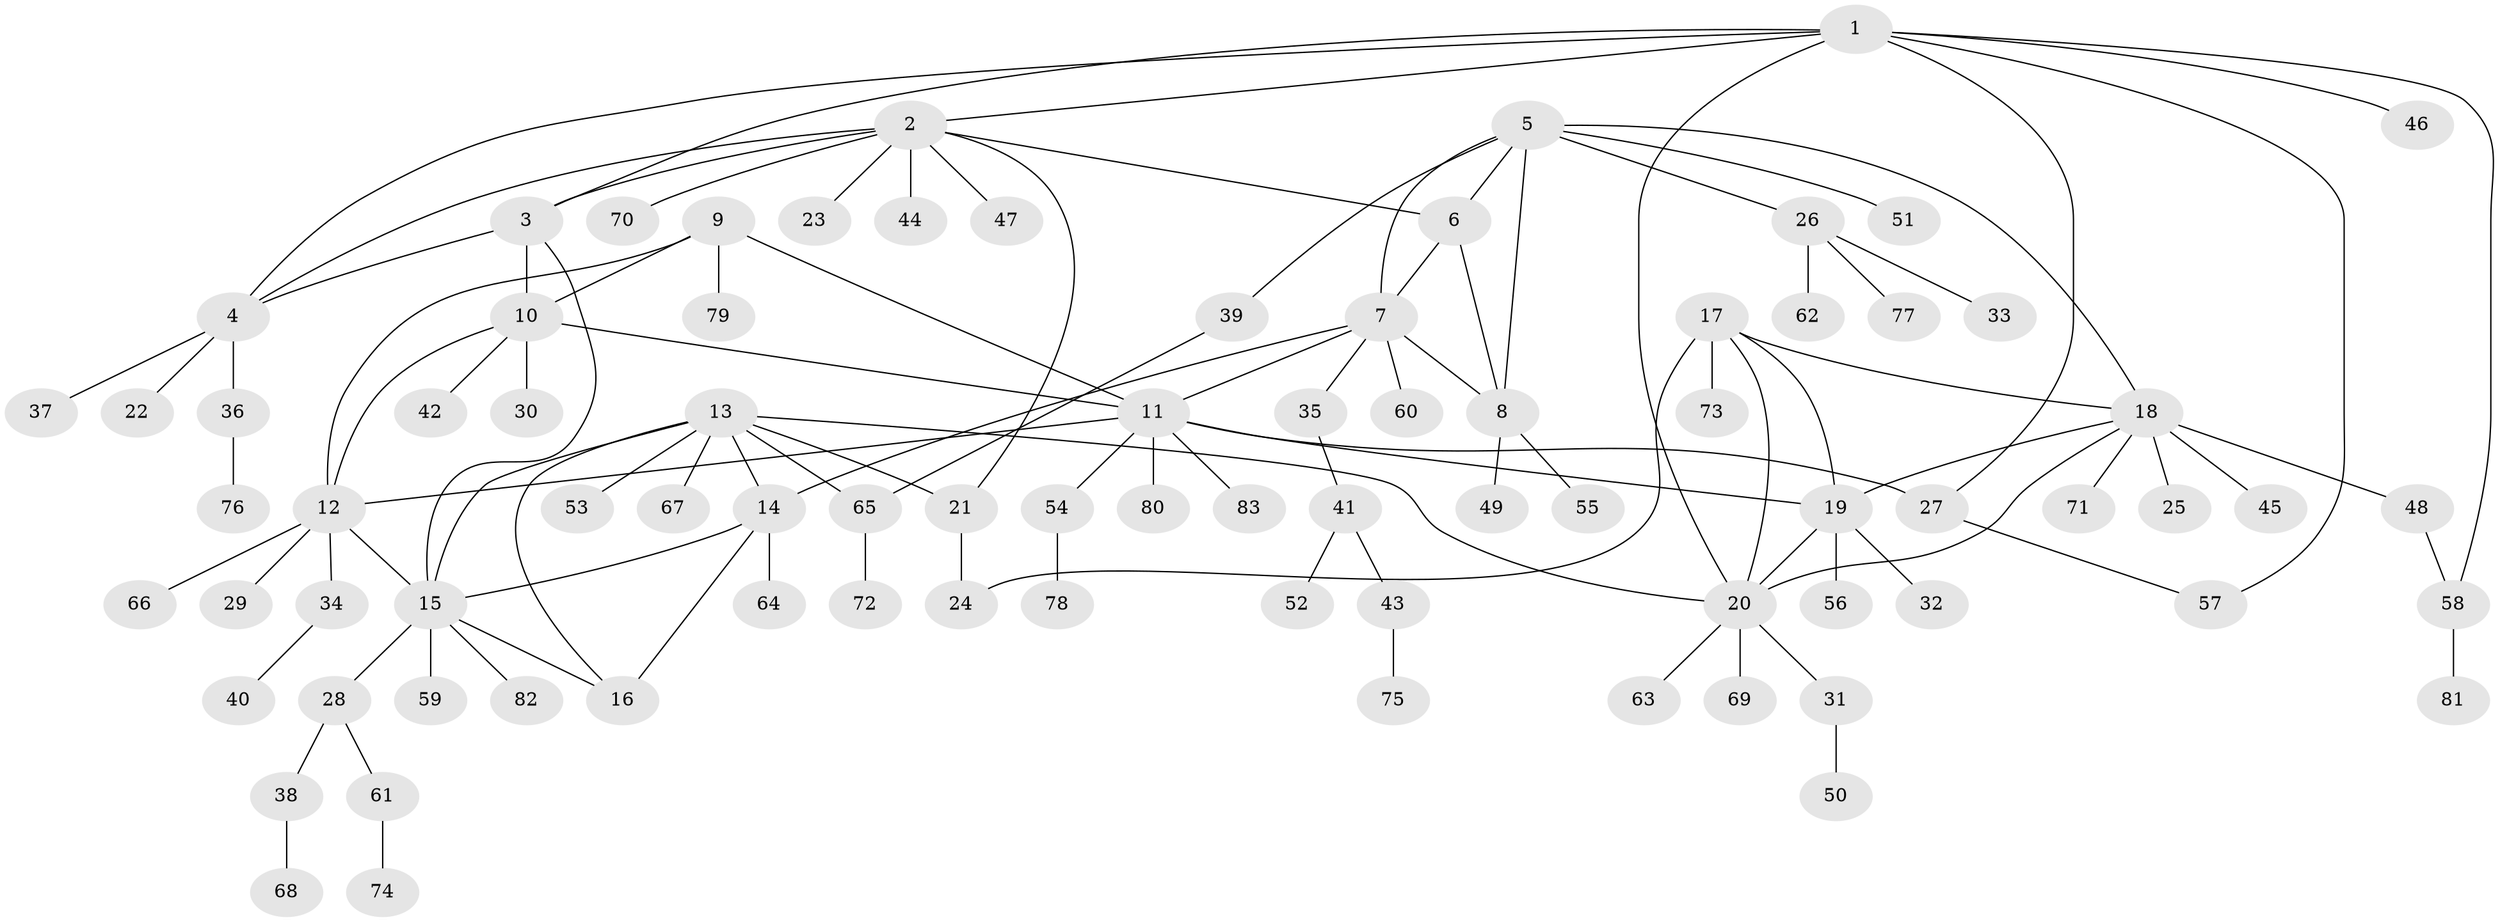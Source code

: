 // Generated by graph-tools (version 1.1) at 2025/02/03/09/25 03:02:33]
// undirected, 83 vertices, 109 edges
graph export_dot {
graph [start="1"]
  node [color=gray90,style=filled];
  1;
  2;
  3;
  4;
  5;
  6;
  7;
  8;
  9;
  10;
  11;
  12;
  13;
  14;
  15;
  16;
  17;
  18;
  19;
  20;
  21;
  22;
  23;
  24;
  25;
  26;
  27;
  28;
  29;
  30;
  31;
  32;
  33;
  34;
  35;
  36;
  37;
  38;
  39;
  40;
  41;
  42;
  43;
  44;
  45;
  46;
  47;
  48;
  49;
  50;
  51;
  52;
  53;
  54;
  55;
  56;
  57;
  58;
  59;
  60;
  61;
  62;
  63;
  64;
  65;
  66;
  67;
  68;
  69;
  70;
  71;
  72;
  73;
  74;
  75;
  76;
  77;
  78;
  79;
  80;
  81;
  82;
  83;
  1 -- 2;
  1 -- 3;
  1 -- 4;
  1 -- 20;
  1 -- 27;
  1 -- 46;
  1 -- 57;
  1 -- 58;
  2 -- 3;
  2 -- 4;
  2 -- 6;
  2 -- 21;
  2 -- 23;
  2 -- 44;
  2 -- 47;
  2 -- 70;
  3 -- 4;
  3 -- 10;
  3 -- 15;
  4 -- 22;
  4 -- 36;
  4 -- 37;
  5 -- 6;
  5 -- 7;
  5 -- 8;
  5 -- 18;
  5 -- 26;
  5 -- 39;
  5 -- 51;
  6 -- 7;
  6 -- 8;
  7 -- 8;
  7 -- 11;
  7 -- 14;
  7 -- 35;
  7 -- 60;
  8 -- 49;
  8 -- 55;
  9 -- 10;
  9 -- 11;
  9 -- 12;
  9 -- 79;
  10 -- 11;
  10 -- 12;
  10 -- 30;
  10 -- 42;
  11 -- 12;
  11 -- 19;
  11 -- 27;
  11 -- 54;
  11 -- 80;
  11 -- 83;
  12 -- 15;
  12 -- 29;
  12 -- 34;
  12 -- 66;
  13 -- 14;
  13 -- 15;
  13 -- 16;
  13 -- 20;
  13 -- 21;
  13 -- 53;
  13 -- 65;
  13 -- 67;
  14 -- 15;
  14 -- 16;
  14 -- 64;
  15 -- 16;
  15 -- 28;
  15 -- 59;
  15 -- 82;
  17 -- 18;
  17 -- 19;
  17 -- 20;
  17 -- 24;
  17 -- 73;
  18 -- 19;
  18 -- 20;
  18 -- 25;
  18 -- 45;
  18 -- 48;
  18 -- 71;
  19 -- 20;
  19 -- 32;
  19 -- 56;
  20 -- 31;
  20 -- 63;
  20 -- 69;
  21 -- 24;
  26 -- 33;
  26 -- 62;
  26 -- 77;
  27 -- 57;
  28 -- 38;
  28 -- 61;
  31 -- 50;
  34 -- 40;
  35 -- 41;
  36 -- 76;
  38 -- 68;
  39 -- 65;
  41 -- 43;
  41 -- 52;
  43 -- 75;
  48 -- 58;
  54 -- 78;
  58 -- 81;
  61 -- 74;
  65 -- 72;
}
